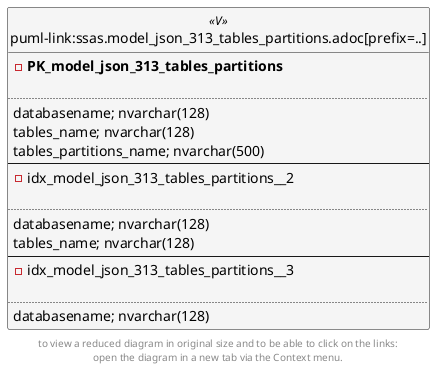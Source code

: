 @startuml
left to right direction
'top to bottom direction
hide circle
'avoide "." issues:
set namespaceSeparator none


skinparam class {
  BackgroundColor White
  BackgroundColor<<FN>> Yellow
  BackgroundColor<<FS>> Yellow
  BackgroundColor<<FT>> LightGray
  BackgroundColor<<IF>> Yellow
  BackgroundColor<<IS>> Yellow
  BackgroundColor<<P>> Aqua
  BackgroundColor<<PC>> Aqua
  BackgroundColor<<SN>> Yellow
  BackgroundColor<<SO>> SlateBlue
  BackgroundColor<<TF>> LightGray
  BackgroundColor<<TR>> Tomato
  BackgroundColor<<U>> White
  BackgroundColor<<V>> WhiteSmoke
  BackgroundColor<<X>> Aqua
}


entity "puml-link:ssas.model_json_313_tables_partitions.adoc[prefix=..]" as ssas.model_json_313_tables_partitions << V >> {
- **PK_model_json_313_tables_partitions**

..
databasename; nvarchar(128)
tables_name; nvarchar(128)
tables_partitions_name; nvarchar(500)
--
- idx_model_json_313_tables_partitions__2

..
databasename; nvarchar(128)
tables_name; nvarchar(128)
--
- idx_model_json_313_tables_partitions__3

..
databasename; nvarchar(128)
}


footer
to view a reduced diagram in original size and to be able to click on the links:
open the diagram in a new tab via the Context menu.
end footer

@enduml

